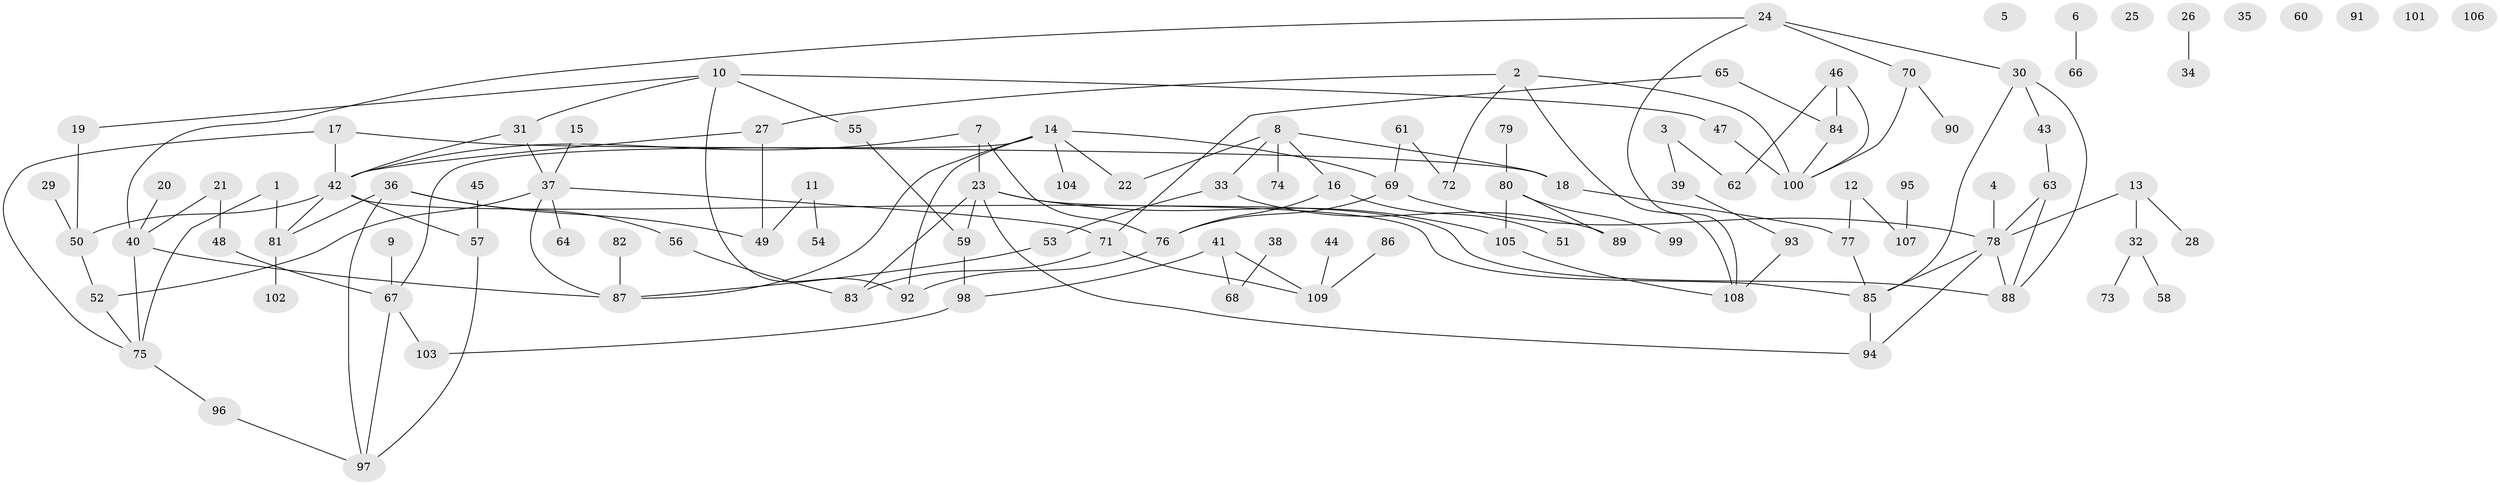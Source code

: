 // coarse degree distribution, {12: 0.027777777777777776, 3: 0.16666666666666666, 2: 0.25, 6: 0.1111111111111111, 7: 0.027777777777777776, 1: 0.1388888888888889, 4: 0.16666666666666666, 9: 0.027777777777777776, 5: 0.08333333333333333}
// Generated by graph-tools (version 1.1) at 2025/35/03/04/25 23:35:44]
// undirected, 109 vertices, 138 edges
graph export_dot {
  node [color=gray90,style=filled];
  1;
  2;
  3;
  4;
  5;
  6;
  7;
  8;
  9;
  10;
  11;
  12;
  13;
  14;
  15;
  16;
  17;
  18;
  19;
  20;
  21;
  22;
  23;
  24;
  25;
  26;
  27;
  28;
  29;
  30;
  31;
  32;
  33;
  34;
  35;
  36;
  37;
  38;
  39;
  40;
  41;
  42;
  43;
  44;
  45;
  46;
  47;
  48;
  49;
  50;
  51;
  52;
  53;
  54;
  55;
  56;
  57;
  58;
  59;
  60;
  61;
  62;
  63;
  64;
  65;
  66;
  67;
  68;
  69;
  70;
  71;
  72;
  73;
  74;
  75;
  76;
  77;
  78;
  79;
  80;
  81;
  82;
  83;
  84;
  85;
  86;
  87;
  88;
  89;
  90;
  91;
  92;
  93;
  94;
  95;
  96;
  97;
  98;
  99;
  100;
  101;
  102;
  103;
  104;
  105;
  106;
  107;
  108;
  109;
  1 -- 75;
  1 -- 81;
  2 -- 27;
  2 -- 72;
  2 -- 100;
  2 -- 108;
  3 -- 39;
  3 -- 62;
  4 -- 78;
  6 -- 66;
  7 -- 23;
  7 -- 42;
  7 -- 76;
  8 -- 16;
  8 -- 18;
  8 -- 22;
  8 -- 33;
  8 -- 74;
  9 -- 67;
  10 -- 19;
  10 -- 31;
  10 -- 47;
  10 -- 55;
  10 -- 92;
  11 -- 49;
  11 -- 54;
  12 -- 77;
  12 -- 107;
  13 -- 28;
  13 -- 32;
  13 -- 78;
  14 -- 22;
  14 -- 67;
  14 -- 69;
  14 -- 87;
  14 -- 92;
  14 -- 104;
  15 -- 37;
  16 -- 51;
  16 -- 76;
  17 -- 18;
  17 -- 42;
  17 -- 75;
  18 -- 77;
  19 -- 50;
  20 -- 40;
  21 -- 40;
  21 -- 48;
  23 -- 59;
  23 -- 83;
  23 -- 88;
  23 -- 94;
  23 -- 105;
  24 -- 30;
  24 -- 40;
  24 -- 70;
  24 -- 108;
  26 -- 34;
  27 -- 42;
  27 -- 49;
  29 -- 50;
  30 -- 43;
  30 -- 85;
  30 -- 88;
  31 -- 37;
  31 -- 42;
  32 -- 58;
  32 -- 73;
  33 -- 53;
  33 -- 89;
  36 -- 49;
  36 -- 56;
  36 -- 81;
  36 -- 97;
  37 -- 52;
  37 -- 64;
  37 -- 71;
  37 -- 87;
  38 -- 68;
  39 -- 93;
  40 -- 75;
  40 -- 87;
  41 -- 68;
  41 -- 98;
  41 -- 109;
  42 -- 50;
  42 -- 57;
  42 -- 81;
  42 -- 85;
  43 -- 63;
  44 -- 109;
  45 -- 57;
  46 -- 62;
  46 -- 84;
  46 -- 100;
  47 -- 100;
  48 -- 67;
  50 -- 52;
  52 -- 75;
  53 -- 87;
  55 -- 59;
  56 -- 83;
  57 -- 97;
  59 -- 98;
  61 -- 69;
  61 -- 72;
  63 -- 78;
  63 -- 88;
  65 -- 71;
  65 -- 84;
  67 -- 97;
  67 -- 103;
  69 -- 76;
  69 -- 78;
  70 -- 90;
  70 -- 100;
  71 -- 83;
  71 -- 109;
  75 -- 96;
  76 -- 92;
  77 -- 85;
  78 -- 85;
  78 -- 88;
  78 -- 94;
  79 -- 80;
  80 -- 89;
  80 -- 99;
  80 -- 105;
  81 -- 102;
  82 -- 87;
  84 -- 100;
  85 -- 94;
  86 -- 109;
  93 -- 108;
  95 -- 107;
  96 -- 97;
  98 -- 103;
  105 -- 108;
}
